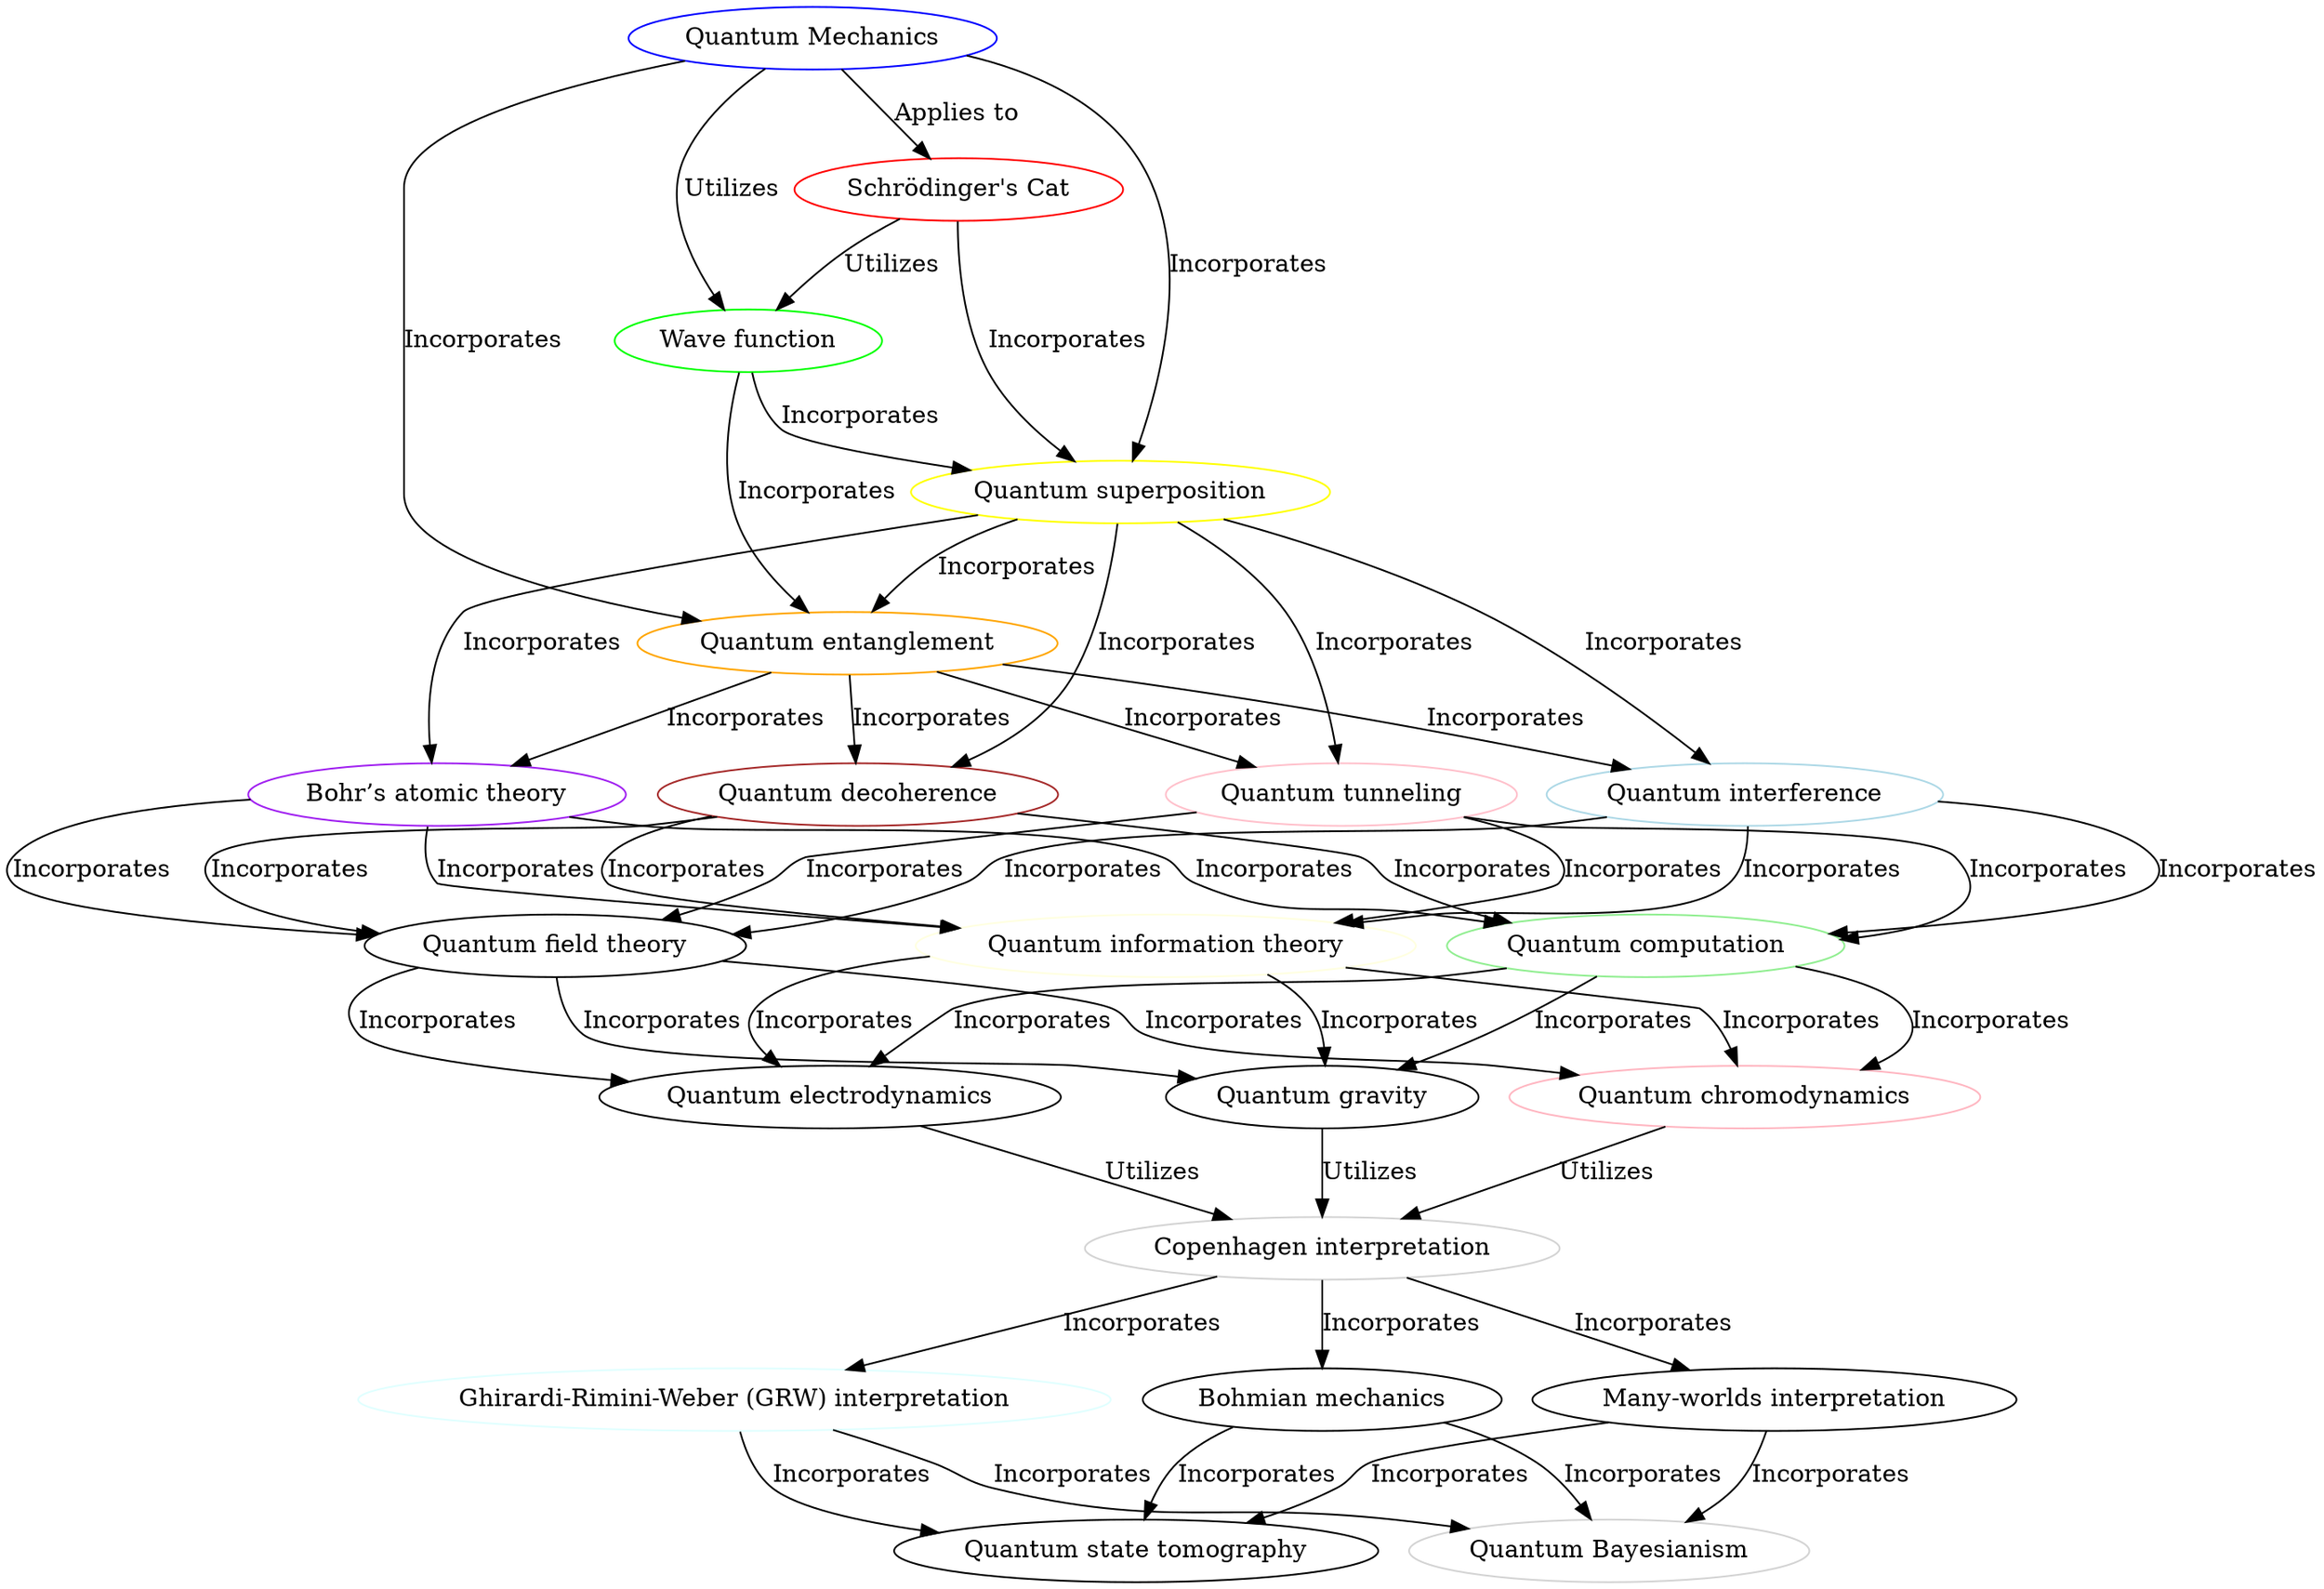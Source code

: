 // Knowledge Graph
digraph {
	0 [label="Quantum Mechanics" color=blue]
	1 [label="Schrödinger's Cat" color=red]
	2 [label="Wave function" color=green]
	3 [label="Quantum superposition" color=yellow]
	4 [label="Quantum entanglement" color=orange]
	5 [label="Bohr’s atomic theory" color=purple]
	6 [label="Quantum tunneling" color=pink]
	7 [label="Quantum decoherence" color=brown]
	8 [label="Quantum interference" color=lightblue]
	9 [label="Quantum computation" color=lightgreen]
	10 [label="Quantum information theory" color=lightyellow]
	11 [label="Quantum field theory" color=lightorange]
	12 [label="Quantum electrodynamics" color=lightpurple]
	13 [label="Quantum chromodynamics" color=lightpink]
	14 [label="Quantum gravity" color=lightbrown]
	15 [label="Copenhagen interpretation" color=lightgray]
	16 [label="Ghirardi-Rimini-Weber (GRW) interpretation" color=lightcyan]
	17 [label="Many-worlds interpretation" color=lightmagenta]
	18 [label="Bohmian mechanics" color=lightred]
	19 [label="Quantum Bayesianism" color=lightgrey]
	20 [label="Quantum state tomography" color=lightpurple]
	0 -> 1 [label="Applies to" color=black]
	0 -> 2 [label=Utilizes color=black]
	0 -> 3 [label=Incorporates color=black]
	0 -> 4 [label=Incorporates color=black]
	1 -> 2 [label=Utilizes color=black]
	1 -> 3 [label=Incorporates color=black]
	2 -> 3 [label=Incorporates color=black]
	2 -> 4 [label=Incorporates color=black]
	3 -> 4 [label=Incorporates color=black]
	3 -> 5 [label=Incorporates color=black]
	3 -> 6 [label=Incorporates color=black]
	3 -> 7 [label=Incorporates color=black]
	3 -> 8 [label=Incorporates color=black]
	4 -> 5 [label=Incorporates color=black]
	4 -> 6 [label=Incorporates color=black]
	4 -> 7 [label=Incorporates color=black]
	4 -> 8 [label=Incorporates color=black]
	5 -> 9 [label=Incorporates color=black]
	5 -> 10 [label=Incorporates color=black]
	5 -> 11 [label=Incorporates color=black]
	6 -> 9 [label=Incorporates color=black]
	6 -> 10 [label=Incorporates color=black]
	6 -> 11 [label=Incorporates color=black]
	7 -> 9 [label=Incorporates color=black]
	7 -> 10 [label=Incorporates color=black]
	7 -> 11 [label=Incorporates color=black]
	8 -> 9 [label=Incorporates color=black]
	8 -> 10 [label=Incorporates color=black]
	8 -> 11 [label=Incorporates color=black]
	9 -> 12 [label=Incorporates color=black]
	9 -> 13 [label=Incorporates color=black]
	9 -> 14 [label=Incorporates color=black]
	10 -> 12 [label=Incorporates color=black]
	10 -> 13 [label=Incorporates color=black]
	10 -> 14 [label=Incorporates color=black]
	11 -> 12 [label=Incorporates color=black]
	11 -> 13 [label=Incorporates color=black]
	11 -> 14 [label=Incorporates color=black]
	12 -> 15 [label=Utilizes color=black]
	13 -> 15 [label=Utilizes color=black]
	14 -> 15 [label=Utilizes color=black]
	15 -> 16 [label=Incorporates color=black]
	15 -> 17 [label=Incorporates color=black]
	15 -> 18 [label=Incorporates color=black]
	16 -> 19 [label=Incorporates color=black]
	16 -> 20 [label=Incorporates color=black]
	17 -> 19 [label=Incorporates color=black]
	17 -> 20 [label=Incorporates color=black]
	18 -> 19 [label=Incorporates color=black]
	18 -> 20 [label=Incorporates color=black]
}
